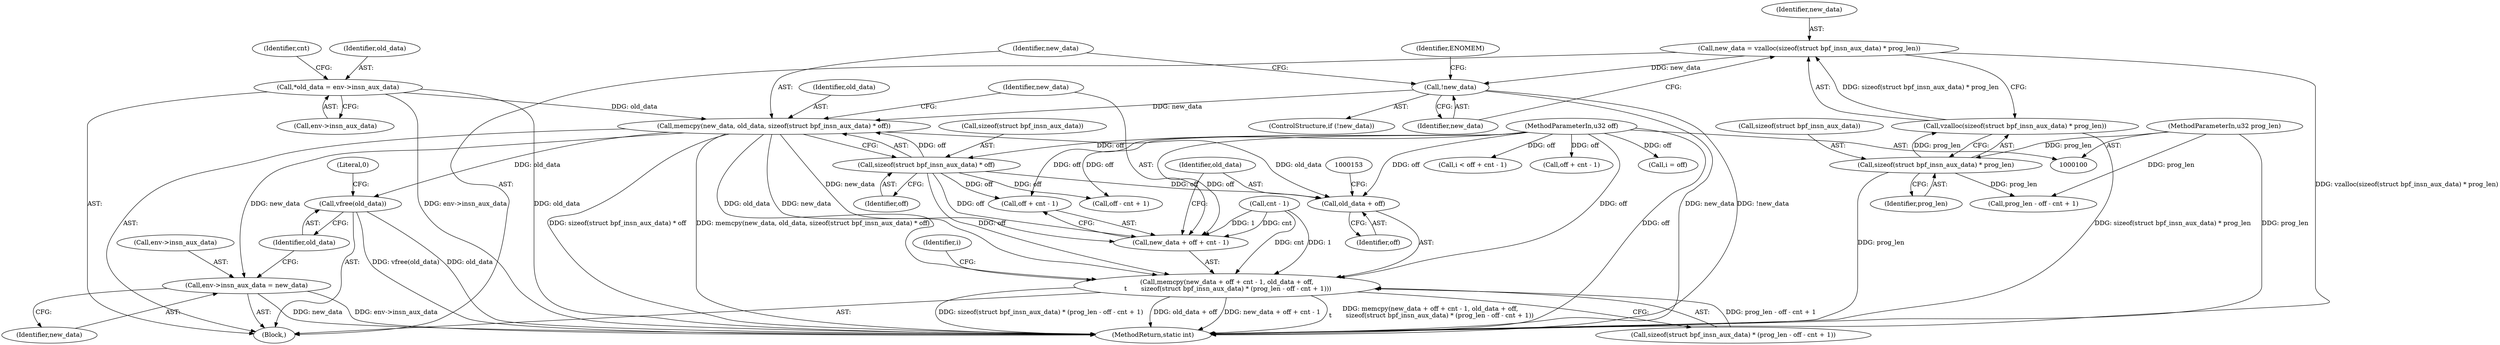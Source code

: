 digraph "0_linux_c131187db2d3fa2f8bf32fdf4e9a4ef805168467@API" {
"1000133" [label="(Call,memcpy(new_data, old_data, sizeof(struct bpf_insn_aux_data) * off))"];
"1000128" [label="(Call,!new_data)"];
"1000120" [label="(Call,new_data = vzalloc(sizeof(struct bpf_insn_aux_data) * prog_len))"];
"1000122" [label="(Call,vzalloc(sizeof(struct bpf_insn_aux_data) * prog_len))"];
"1000123" [label="(Call,sizeof(struct bpf_insn_aux_data) * prog_len)"];
"1000102" [label="(MethodParameterIn,u32 prog_len)"];
"1000108" [label="(Call,*old_data = env->insn_aux_data)"];
"1000136" [label="(Call,sizeof(struct bpf_insn_aux_data) * off)"];
"1000103" [label="(MethodParameterIn,u32 off)"];
"1000140" [label="(Call,memcpy(new_data + off + cnt - 1, old_data + off,\n \t       sizeof(struct bpf_insn_aux_data) * (prog_len - off - cnt + 1)))"];
"1000141" [label="(Call,new_data + off + cnt - 1)"];
"1000148" [label="(Call,old_data + off)"];
"1000181" [label="(Call,env->insn_aux_data = new_data)"];
"1000186" [label="(Call,vfree(old_data))"];
"1000154" [label="(Call,prog_len - off - cnt + 1)"];
"1000141" [label="(Call,new_data + off + cnt - 1)"];
"1000162" [label="(Call,i = off)"];
"1000142" [label="(Identifier,new_data)"];
"1000105" [label="(Block,)"];
"1000140" [label="(Call,memcpy(new_data + off + cnt - 1, old_data + off,\n \t       sizeof(struct bpf_insn_aux_data) * (prog_len - off - cnt + 1)))"];
"1000110" [label="(Call,env->insn_aux_data)"];
"1000103" [label="(MethodParameterIn,u32 off)"];
"1000108" [label="(Call,*old_data = env->insn_aux_data)"];
"1000156" [label="(Call,off - cnt + 1)"];
"1000123" [label="(Call,sizeof(struct bpf_insn_aux_data) * prog_len)"];
"1000163" [label="(Identifier,i)"];
"1000186" [label="(Call,vfree(old_data))"];
"1000136" [label="(Call,sizeof(struct bpf_insn_aux_data) * off)"];
"1000135" [label="(Identifier,old_data)"];
"1000129" [label="(Identifier,new_data)"];
"1000150" [label="(Identifier,off)"];
"1000151" [label="(Call,sizeof(struct bpf_insn_aux_data) * (prog_len - off - cnt + 1))"];
"1000165" [label="(Call,i < off + cnt - 1)"];
"1000185" [label="(Identifier,new_data)"];
"1000133" [label="(Call,memcpy(new_data, old_data, sizeof(struct bpf_insn_aux_data) * off))"];
"1000134" [label="(Identifier,new_data)"];
"1000145" [label="(Call,cnt - 1)"];
"1000149" [label="(Identifier,old_data)"];
"1000122" [label="(Call,vzalloc(sizeof(struct bpf_insn_aux_data) * prog_len))"];
"1000128" [label="(Call,!new_data)"];
"1000187" [label="(Identifier,old_data)"];
"1000189" [label="(Literal,0)"];
"1000126" [label="(Identifier,prog_len)"];
"1000102" [label="(MethodParameterIn,u32 prog_len)"];
"1000132" [label="(Identifier,ENOMEM)"];
"1000116" [label="(Identifier,cnt)"];
"1000139" [label="(Identifier,off)"];
"1000120" [label="(Call,new_data = vzalloc(sizeof(struct bpf_insn_aux_data) * prog_len))"];
"1000167" [label="(Call,off + cnt - 1)"];
"1000137" [label="(Call,sizeof(struct bpf_insn_aux_data))"];
"1000127" [label="(ControlStructure,if (!new_data))"];
"1000148" [label="(Call,old_data + off)"];
"1000143" [label="(Call,off + cnt - 1)"];
"1000181" [label="(Call,env->insn_aux_data = new_data)"];
"1000121" [label="(Identifier,new_data)"];
"1000182" [label="(Call,env->insn_aux_data)"];
"1000109" [label="(Identifier,old_data)"];
"1000190" [label="(MethodReturn,static int)"];
"1000124" [label="(Call,sizeof(struct bpf_insn_aux_data))"];
"1000133" -> "1000105"  [label="AST: "];
"1000133" -> "1000136"  [label="CFG: "];
"1000134" -> "1000133"  [label="AST: "];
"1000135" -> "1000133"  [label="AST: "];
"1000136" -> "1000133"  [label="AST: "];
"1000142" -> "1000133"  [label="CFG: "];
"1000133" -> "1000190"  [label="DDG: memcpy(new_data, old_data, sizeof(struct bpf_insn_aux_data) * off)"];
"1000133" -> "1000190"  [label="DDG: sizeof(struct bpf_insn_aux_data) * off"];
"1000128" -> "1000133"  [label="DDG: new_data"];
"1000108" -> "1000133"  [label="DDG: old_data"];
"1000136" -> "1000133"  [label="DDG: off"];
"1000133" -> "1000140"  [label="DDG: new_data"];
"1000133" -> "1000140"  [label="DDG: old_data"];
"1000133" -> "1000141"  [label="DDG: new_data"];
"1000133" -> "1000148"  [label="DDG: old_data"];
"1000133" -> "1000181"  [label="DDG: new_data"];
"1000133" -> "1000186"  [label="DDG: old_data"];
"1000128" -> "1000127"  [label="AST: "];
"1000128" -> "1000129"  [label="CFG: "];
"1000129" -> "1000128"  [label="AST: "];
"1000132" -> "1000128"  [label="CFG: "];
"1000134" -> "1000128"  [label="CFG: "];
"1000128" -> "1000190"  [label="DDG: new_data"];
"1000128" -> "1000190"  [label="DDG: !new_data"];
"1000120" -> "1000128"  [label="DDG: new_data"];
"1000120" -> "1000105"  [label="AST: "];
"1000120" -> "1000122"  [label="CFG: "];
"1000121" -> "1000120"  [label="AST: "];
"1000122" -> "1000120"  [label="AST: "];
"1000129" -> "1000120"  [label="CFG: "];
"1000120" -> "1000190"  [label="DDG: vzalloc(sizeof(struct bpf_insn_aux_data) * prog_len)"];
"1000122" -> "1000120"  [label="DDG: sizeof(struct bpf_insn_aux_data) * prog_len"];
"1000122" -> "1000123"  [label="CFG: "];
"1000123" -> "1000122"  [label="AST: "];
"1000122" -> "1000190"  [label="DDG: sizeof(struct bpf_insn_aux_data) * prog_len"];
"1000123" -> "1000122"  [label="DDG: prog_len"];
"1000123" -> "1000126"  [label="CFG: "];
"1000124" -> "1000123"  [label="AST: "];
"1000126" -> "1000123"  [label="AST: "];
"1000123" -> "1000190"  [label="DDG: prog_len"];
"1000102" -> "1000123"  [label="DDG: prog_len"];
"1000123" -> "1000154"  [label="DDG: prog_len"];
"1000102" -> "1000100"  [label="AST: "];
"1000102" -> "1000190"  [label="DDG: prog_len"];
"1000102" -> "1000154"  [label="DDG: prog_len"];
"1000108" -> "1000105"  [label="AST: "];
"1000108" -> "1000110"  [label="CFG: "];
"1000109" -> "1000108"  [label="AST: "];
"1000110" -> "1000108"  [label="AST: "];
"1000116" -> "1000108"  [label="CFG: "];
"1000108" -> "1000190"  [label="DDG: env->insn_aux_data"];
"1000108" -> "1000190"  [label="DDG: old_data"];
"1000136" -> "1000139"  [label="CFG: "];
"1000137" -> "1000136"  [label="AST: "];
"1000139" -> "1000136"  [label="AST: "];
"1000103" -> "1000136"  [label="DDG: off"];
"1000136" -> "1000140"  [label="DDG: off"];
"1000136" -> "1000141"  [label="DDG: off"];
"1000136" -> "1000143"  [label="DDG: off"];
"1000136" -> "1000148"  [label="DDG: off"];
"1000136" -> "1000156"  [label="DDG: off"];
"1000103" -> "1000100"  [label="AST: "];
"1000103" -> "1000190"  [label="DDG: off"];
"1000103" -> "1000140"  [label="DDG: off"];
"1000103" -> "1000141"  [label="DDG: off"];
"1000103" -> "1000143"  [label="DDG: off"];
"1000103" -> "1000148"  [label="DDG: off"];
"1000103" -> "1000156"  [label="DDG: off"];
"1000103" -> "1000162"  [label="DDG: off"];
"1000103" -> "1000165"  [label="DDG: off"];
"1000103" -> "1000167"  [label="DDG: off"];
"1000140" -> "1000105"  [label="AST: "];
"1000140" -> "1000151"  [label="CFG: "];
"1000141" -> "1000140"  [label="AST: "];
"1000148" -> "1000140"  [label="AST: "];
"1000151" -> "1000140"  [label="AST: "];
"1000163" -> "1000140"  [label="CFG: "];
"1000140" -> "1000190"  [label="DDG: sizeof(struct bpf_insn_aux_data) * (prog_len - off - cnt + 1)"];
"1000140" -> "1000190"  [label="DDG: old_data + off"];
"1000140" -> "1000190"  [label="DDG: new_data + off + cnt - 1"];
"1000140" -> "1000190"  [label="DDG: memcpy(new_data + off + cnt - 1, old_data + off,\n \t       sizeof(struct bpf_insn_aux_data) * (prog_len - off - cnt + 1))"];
"1000145" -> "1000140"  [label="DDG: cnt"];
"1000145" -> "1000140"  [label="DDG: 1"];
"1000151" -> "1000140"  [label="DDG: prog_len - off - cnt + 1"];
"1000141" -> "1000143"  [label="CFG: "];
"1000142" -> "1000141"  [label="AST: "];
"1000143" -> "1000141"  [label="AST: "];
"1000149" -> "1000141"  [label="CFG: "];
"1000145" -> "1000141"  [label="DDG: cnt"];
"1000145" -> "1000141"  [label="DDG: 1"];
"1000148" -> "1000150"  [label="CFG: "];
"1000149" -> "1000148"  [label="AST: "];
"1000150" -> "1000148"  [label="AST: "];
"1000153" -> "1000148"  [label="CFG: "];
"1000181" -> "1000105"  [label="AST: "];
"1000181" -> "1000185"  [label="CFG: "];
"1000182" -> "1000181"  [label="AST: "];
"1000185" -> "1000181"  [label="AST: "];
"1000187" -> "1000181"  [label="CFG: "];
"1000181" -> "1000190"  [label="DDG: env->insn_aux_data"];
"1000181" -> "1000190"  [label="DDG: new_data"];
"1000186" -> "1000105"  [label="AST: "];
"1000186" -> "1000187"  [label="CFG: "];
"1000187" -> "1000186"  [label="AST: "];
"1000189" -> "1000186"  [label="CFG: "];
"1000186" -> "1000190"  [label="DDG: vfree(old_data)"];
"1000186" -> "1000190"  [label="DDG: old_data"];
}
